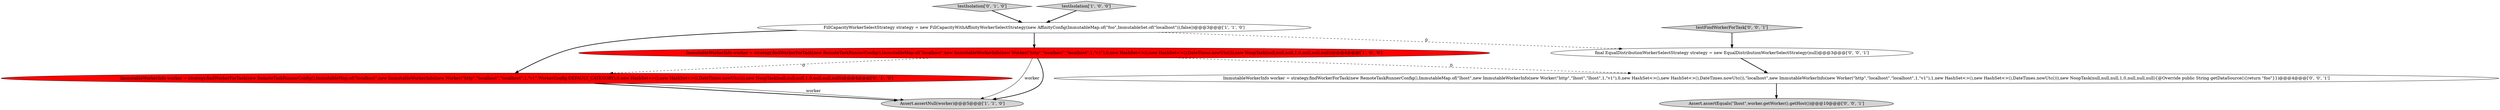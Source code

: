 digraph {
7 [style = filled, label = "final EqualDistributionWorkerSelectStrategy strategy = new EqualDistributionWorkerSelectStrategy(null)@@@3@@@['0', '0', '1']", fillcolor = white, shape = ellipse image = "AAA0AAABBB3BBB"];
1 [style = filled, label = "Assert.assertNull(worker)@@@5@@@['1', '1', '0']", fillcolor = lightgray, shape = ellipse image = "AAA0AAABBB1BBB"];
5 [style = filled, label = "ImmutableWorkerInfo worker = strategy.findWorkerForTask(new RemoteTaskRunnerConfig(),ImmutableMap.of(\"localhost\",new ImmutableWorkerInfo(new Worker(\"http\",\"localhost\",\"localhost\",1,\"v1\",WorkerConfig.DEFAULT_CATEGORY),0,new HashSet<>(),new HashSet<>(),DateTimes.nowUtc())),new NoopTask(null,null,null,1,0,null,null,null))@@@4@@@['0', '1', '0']", fillcolor = red, shape = ellipse image = "AAA1AAABBB2BBB"];
3 [style = filled, label = "ImmutableWorkerInfo worker = strategy.findWorkerForTask(new RemoteTaskRunnerConfig(),ImmutableMap.of(\"localhost\",new ImmutableWorkerInfo(new Worker(\"http\",\"localhost\",\"localhost\",1,\"v1\"),0,new HashSet<>(),new HashSet<>(),DateTimes.nowUtc())),new NoopTask(null,null,null,1,0,null,null,null))@@@4@@@['1', '0', '0']", fillcolor = red, shape = ellipse image = "AAA1AAABBB1BBB"];
4 [style = filled, label = "testIsolation['0', '1', '0']", fillcolor = lightgray, shape = diamond image = "AAA0AAABBB2BBB"];
6 [style = filled, label = "Assert.assertEquals(\"lhost\",worker.getWorker().getHost())@@@10@@@['0', '0', '1']", fillcolor = lightgray, shape = ellipse image = "AAA0AAABBB3BBB"];
9 [style = filled, label = "testFindWorkerForTask['0', '0', '1']", fillcolor = lightgray, shape = diamond image = "AAA0AAABBB3BBB"];
0 [style = filled, label = "FillCapacityWorkerSelectStrategy strategy = new FillCapacityWithAffinityWorkerSelectStrategy(new AffinityConfig(ImmutableMap.of(\"foo\",ImmutableSet.of(\"localhost\")),false))@@@3@@@['1', '1', '0']", fillcolor = white, shape = ellipse image = "AAA0AAABBB1BBB"];
2 [style = filled, label = "testIsolation['1', '0', '0']", fillcolor = lightgray, shape = diamond image = "AAA0AAABBB1BBB"];
8 [style = filled, label = "ImmutableWorkerInfo worker = strategy.findWorkerForTask(new RemoteTaskRunnerConfig(),ImmutableMap.of(\"lhost\",new ImmutableWorkerInfo(new Worker(\"http\",\"lhost\",\"lhost\",1,\"v1\"),0,new HashSet<>(),new HashSet<>(),DateTimes.nowUtc()),\"localhost\",new ImmutableWorkerInfo(new Worker(\"http\",\"localhost\",\"localhost\",1,\"v1\"),1,new HashSet<>(),new HashSet<>(),DateTimes.nowUtc())),new NoopTask(null,null,null,1,0,null,null,null){@Override public String getDataSource(){return \"foo\"}})@@@4@@@['0', '0', '1']", fillcolor = white, shape = ellipse image = "AAA0AAABBB3BBB"];
0->3 [style = bold, label=""];
3->5 [style = dashed, label="0"];
3->8 [style = dashed, label="0"];
5->1 [style = bold, label=""];
2->0 [style = bold, label=""];
8->6 [style = bold, label=""];
3->1 [style = solid, label="worker"];
5->1 [style = solid, label="worker"];
3->1 [style = bold, label=""];
9->7 [style = bold, label=""];
7->8 [style = bold, label=""];
0->7 [style = dashed, label="0"];
4->0 [style = bold, label=""];
0->5 [style = bold, label=""];
}
